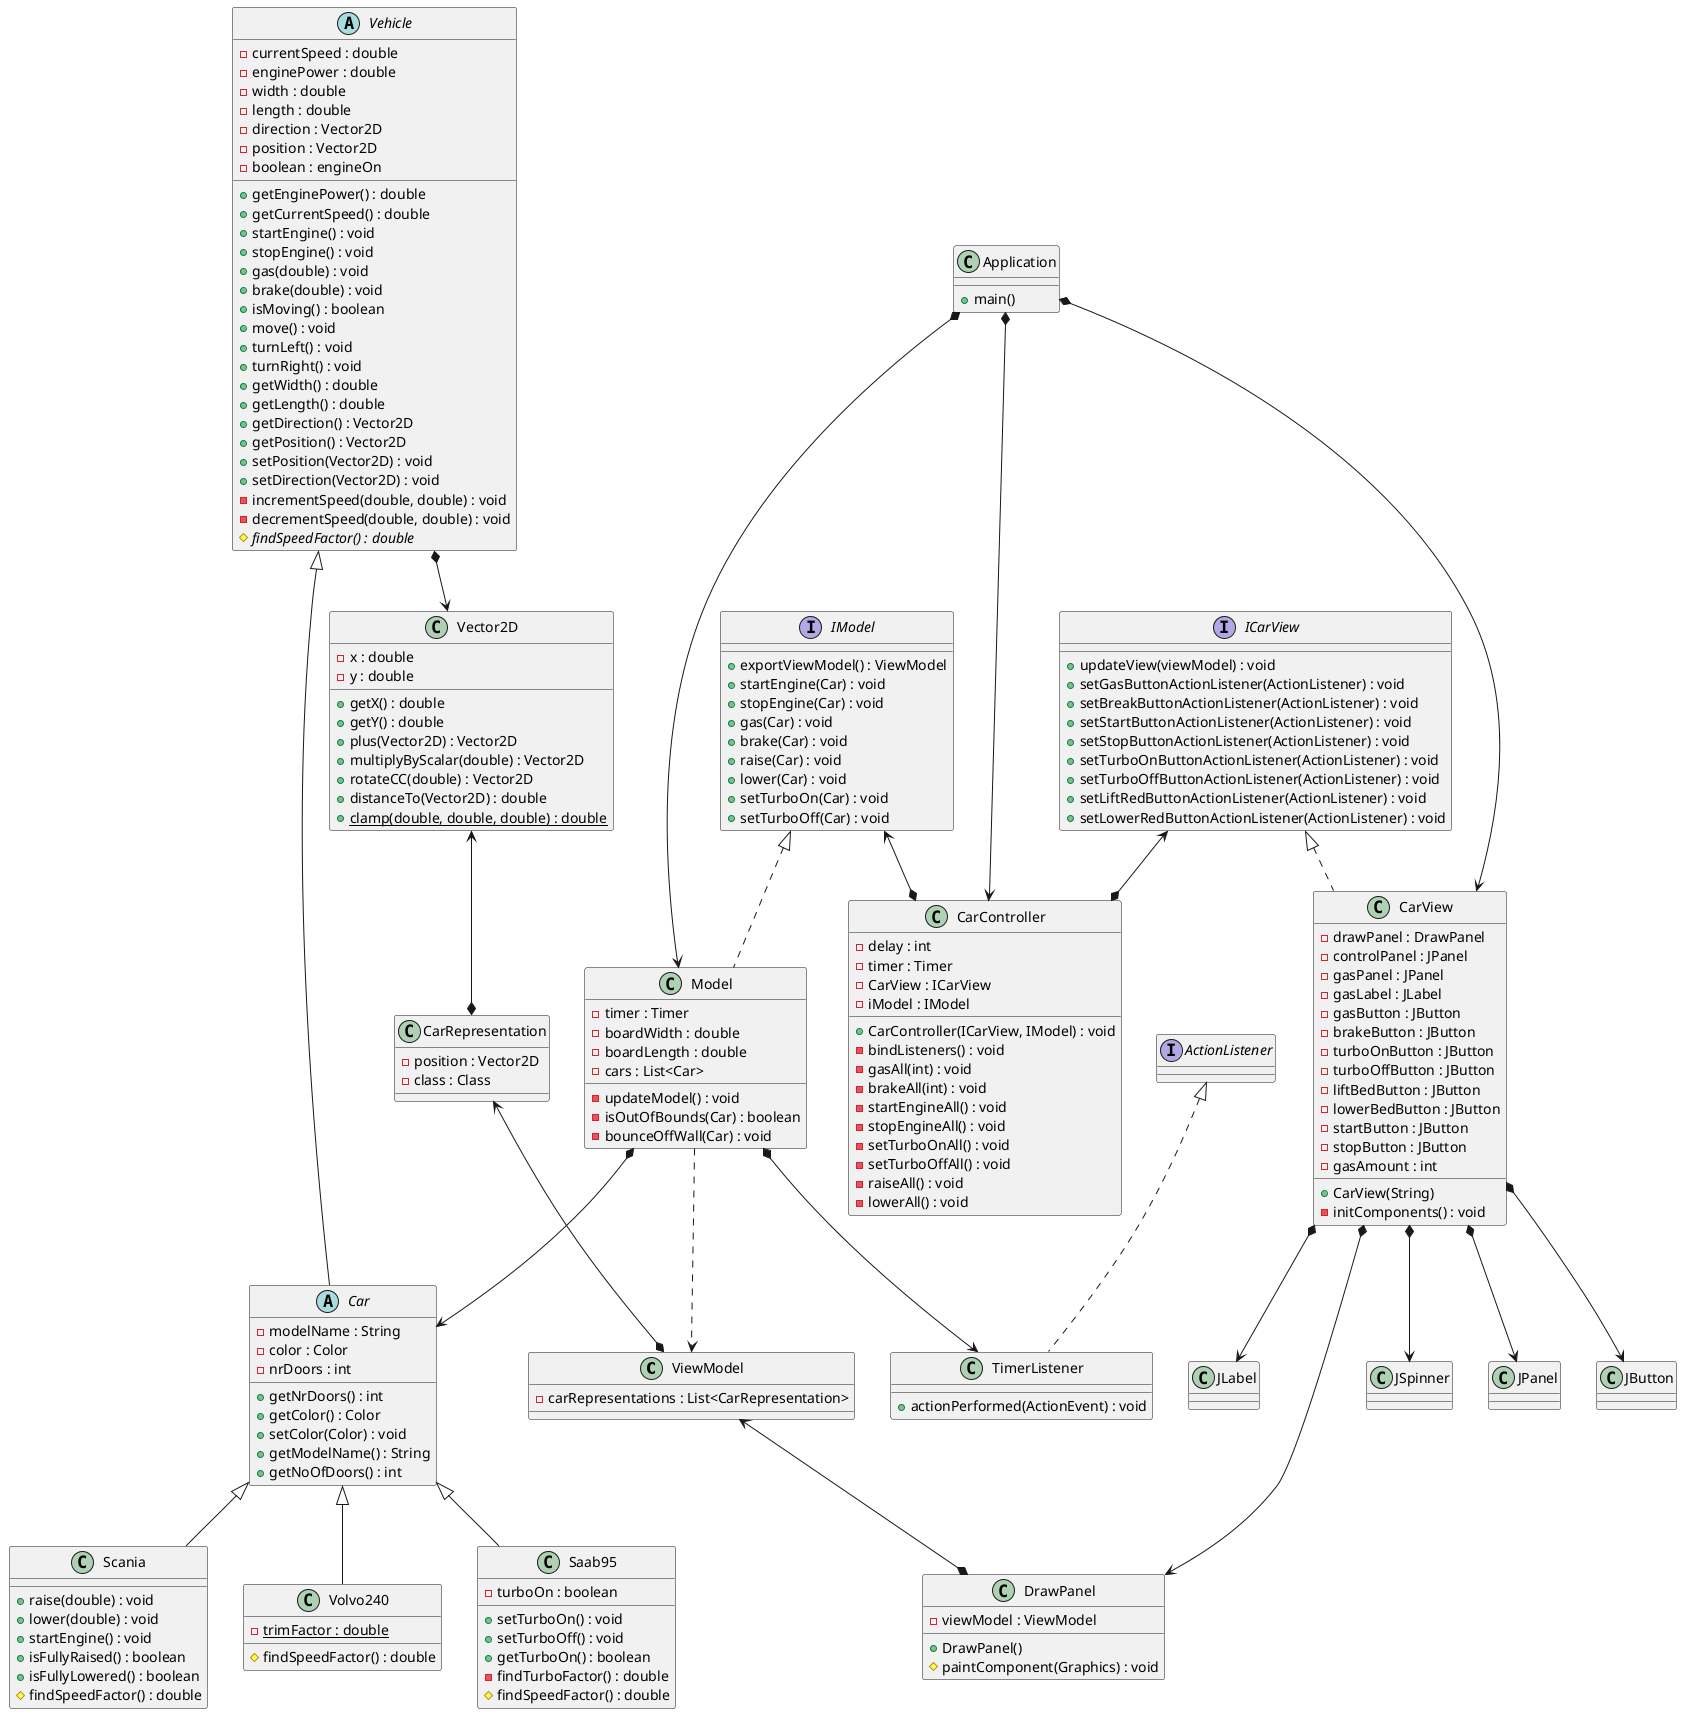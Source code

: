 @startuml


class ViewModel {
-carRepresentations : List<CarRepresentation>

}

class CarRepresentation {
-position : Vector2D
-class : Class
}

ViewModel <--* DrawPanel
CarRepresentation <--* ViewModel
Vector2D <--* CarRepresentation

class Application{
+main()
}

Application *---> CarController
Application *---> CarView
Application *---> Model

interface ICarView{
+updateView(viewModel) : void
+setGasButtonActionListener(ActionListener) : void
+setBreakButtonActionListener(ActionListener) : void
+setStartButtonActionListener(ActionListener) : void
+setStopButtonActionListener(ActionListener) : void
+setTurboOnButtonActionListener(ActionListener) : void
+setTurboOffButtonActionListener(ActionListener) : void
+setLiftRedButtonActionListener(ActionListener) : void
+setLowerRedButtonActionListener(ActionListener) : void
}

ICarView <|.. CarView 
ICarView <--* CarController

class Model{
-timer : Timer
-boardWidth : double
-boardLength : double
-cars : List<Car> 
-updateModel() : void
-isOutOfBounds(Car) : boolean
-bounceOffWall(Car) : void
}

Model *--> Car
Model ..> ViewModel

interface IModel{
+exportViewModel() : ViewModel
+startEngine(Car) : void
+stopEngine(Car) : void
+gas(Car) : void
+brake(Car) : void
+raise(Car) : void
+lower(Car) : void
+setTurboOn(Car) : void
+setTurboOff(Car) : void
}

IModel  <|.. Model
IModel <--* CarController



class CarController {
-delay : int
-timer : Timer
-CarView : ICarView
-iModel : IModel
+CarController(ICarView, IModel) : void
-bindListeners() : void
-gasAll(int) : void
-brakeAll(int) : void
-startEngineAll() : void
-stopEngineAll() : void
-setTurboOnAll() : void
-setTurboOffAll() : void
-raiseAll() : void
-lowerAll() : void
}

class TimerListener {
+actionPerformed(ActionEvent) : void
}

class CarView {
- drawPanel : DrawPanel
- controlPanel : JPanel
- gasPanel : JPanel
- gasLabel : JLabel
- gasButton : JButton
- brakeButton : JButton
- turboOnButton : JButton
- turboOffButton : JButton
- liftBedButton : JButton
- lowerBedButton : JButton
- startButton : JButton
- stopButton : JButton
- gasAmount : int
+ CarView(String)
- initComponents() : void


}

class DrawPanel{
-viewModel : ViewModel
+DrawPanel()
#paintComponent(Graphics) : void
}


class JSpinner{}
class JPanel{}
class JButton {}
class JLabel {}

class Volvo240 {
-{static} trimFactor : double
#findSpeedFactor() : double
}

class Saab95 {
-turboOn : boolean
+setTurboOn() : void
+setTurboOff() : void
+getTurboOn() : boolean
-findTurboFactor() : double
#findSpeedFactor() : double
}

class Scania {
+raise(double) : void
+lower(double) : void
+startEngine() : void
+isFullyRaised() : boolean
+isFullyLowered() : boolean
#findSpeedFactor() : double
}

interface ActionListener

abstract class Car {
-modelName : String
-color : Color
-nrDoors : int
+getNrDoors() : int
+getColor() : Color
+setColor(Color) : void
+getModelName() : String
+getNoOfDoors() : int
}

abstract class Vehicle {
-currentSpeed : double
-enginePower : double
-width : double
-length : double
-direction : Vector2D
-position : Vector2D
-boolean : engineOn
+getEnginePower() : double
+getCurrentSpeed() : double
+startEngine() : void
+stopEngine() : void
+gas(double) : void
+brake(double) : void
+isMoving() : boolean
+move() : void
+turnLeft() : void
+turnRight() : void
+getWidth() : double
+getLength() : double
+getDirection() : Vector2D
+getPosition() : Vector2D
+setPosition(Vector2D) : void
+setDirection(Vector2D) : void
-incrementSpeed(double, double) : void
-decrementSpeed(double, double) : void
#{abstract} findSpeedFactor() : double

}



class Vector2D {
-x : double
-y : double
+getX() : double
+getY() : double
+plus(Vector2D) : Vector2D
+multiplyByScalar(double) : Vector2D
+rotateCC(double) : Vector2D
+distanceTo(Vector2D) : double
+{static}clamp(double, double, double) : double
}





CarView *--> DrawPanel
CarView *--> JPanel
CarView *--> JLabel
CarView *--> JButton
CarView *--> JSpinner




Model *--> TimerListener

ActionListener <|.. TimerListener
Car <|-- Volvo240
Car <|-- Saab95
Car <|-- Scania




Vehicle *--> Vector2D

Vehicle <|-- Car




@enduml

ActionListener <.. CarView

-{static} X : int
-{static} Y : int

class Point{
}


CarView o--> CarController
CarController o-> CarView
class DrawedCar {
+ carRef : Car
+ image : BufferedImage
+ point : Point
+ DrawedCar()
}


DrawPanel +--> DrawedCar

DrawedCar *--> Point
DrawedCar o--> Car

CarController *--> Car

abstract class AbstractList
       abstract AbstractCollection
       interface List
       interface Collection

       List <|-- AbstractList
       Collection <|-- AbstractCollection

       Collection <|- List
       AbstractCollection <|- AbstractList
       AbstractList <|-- ArrayList

       class ArrayList {
       Object[] elementData
       size()
       }

       enum TimeUnit {
       DAYS
       HOURS
       MINUTES
       }